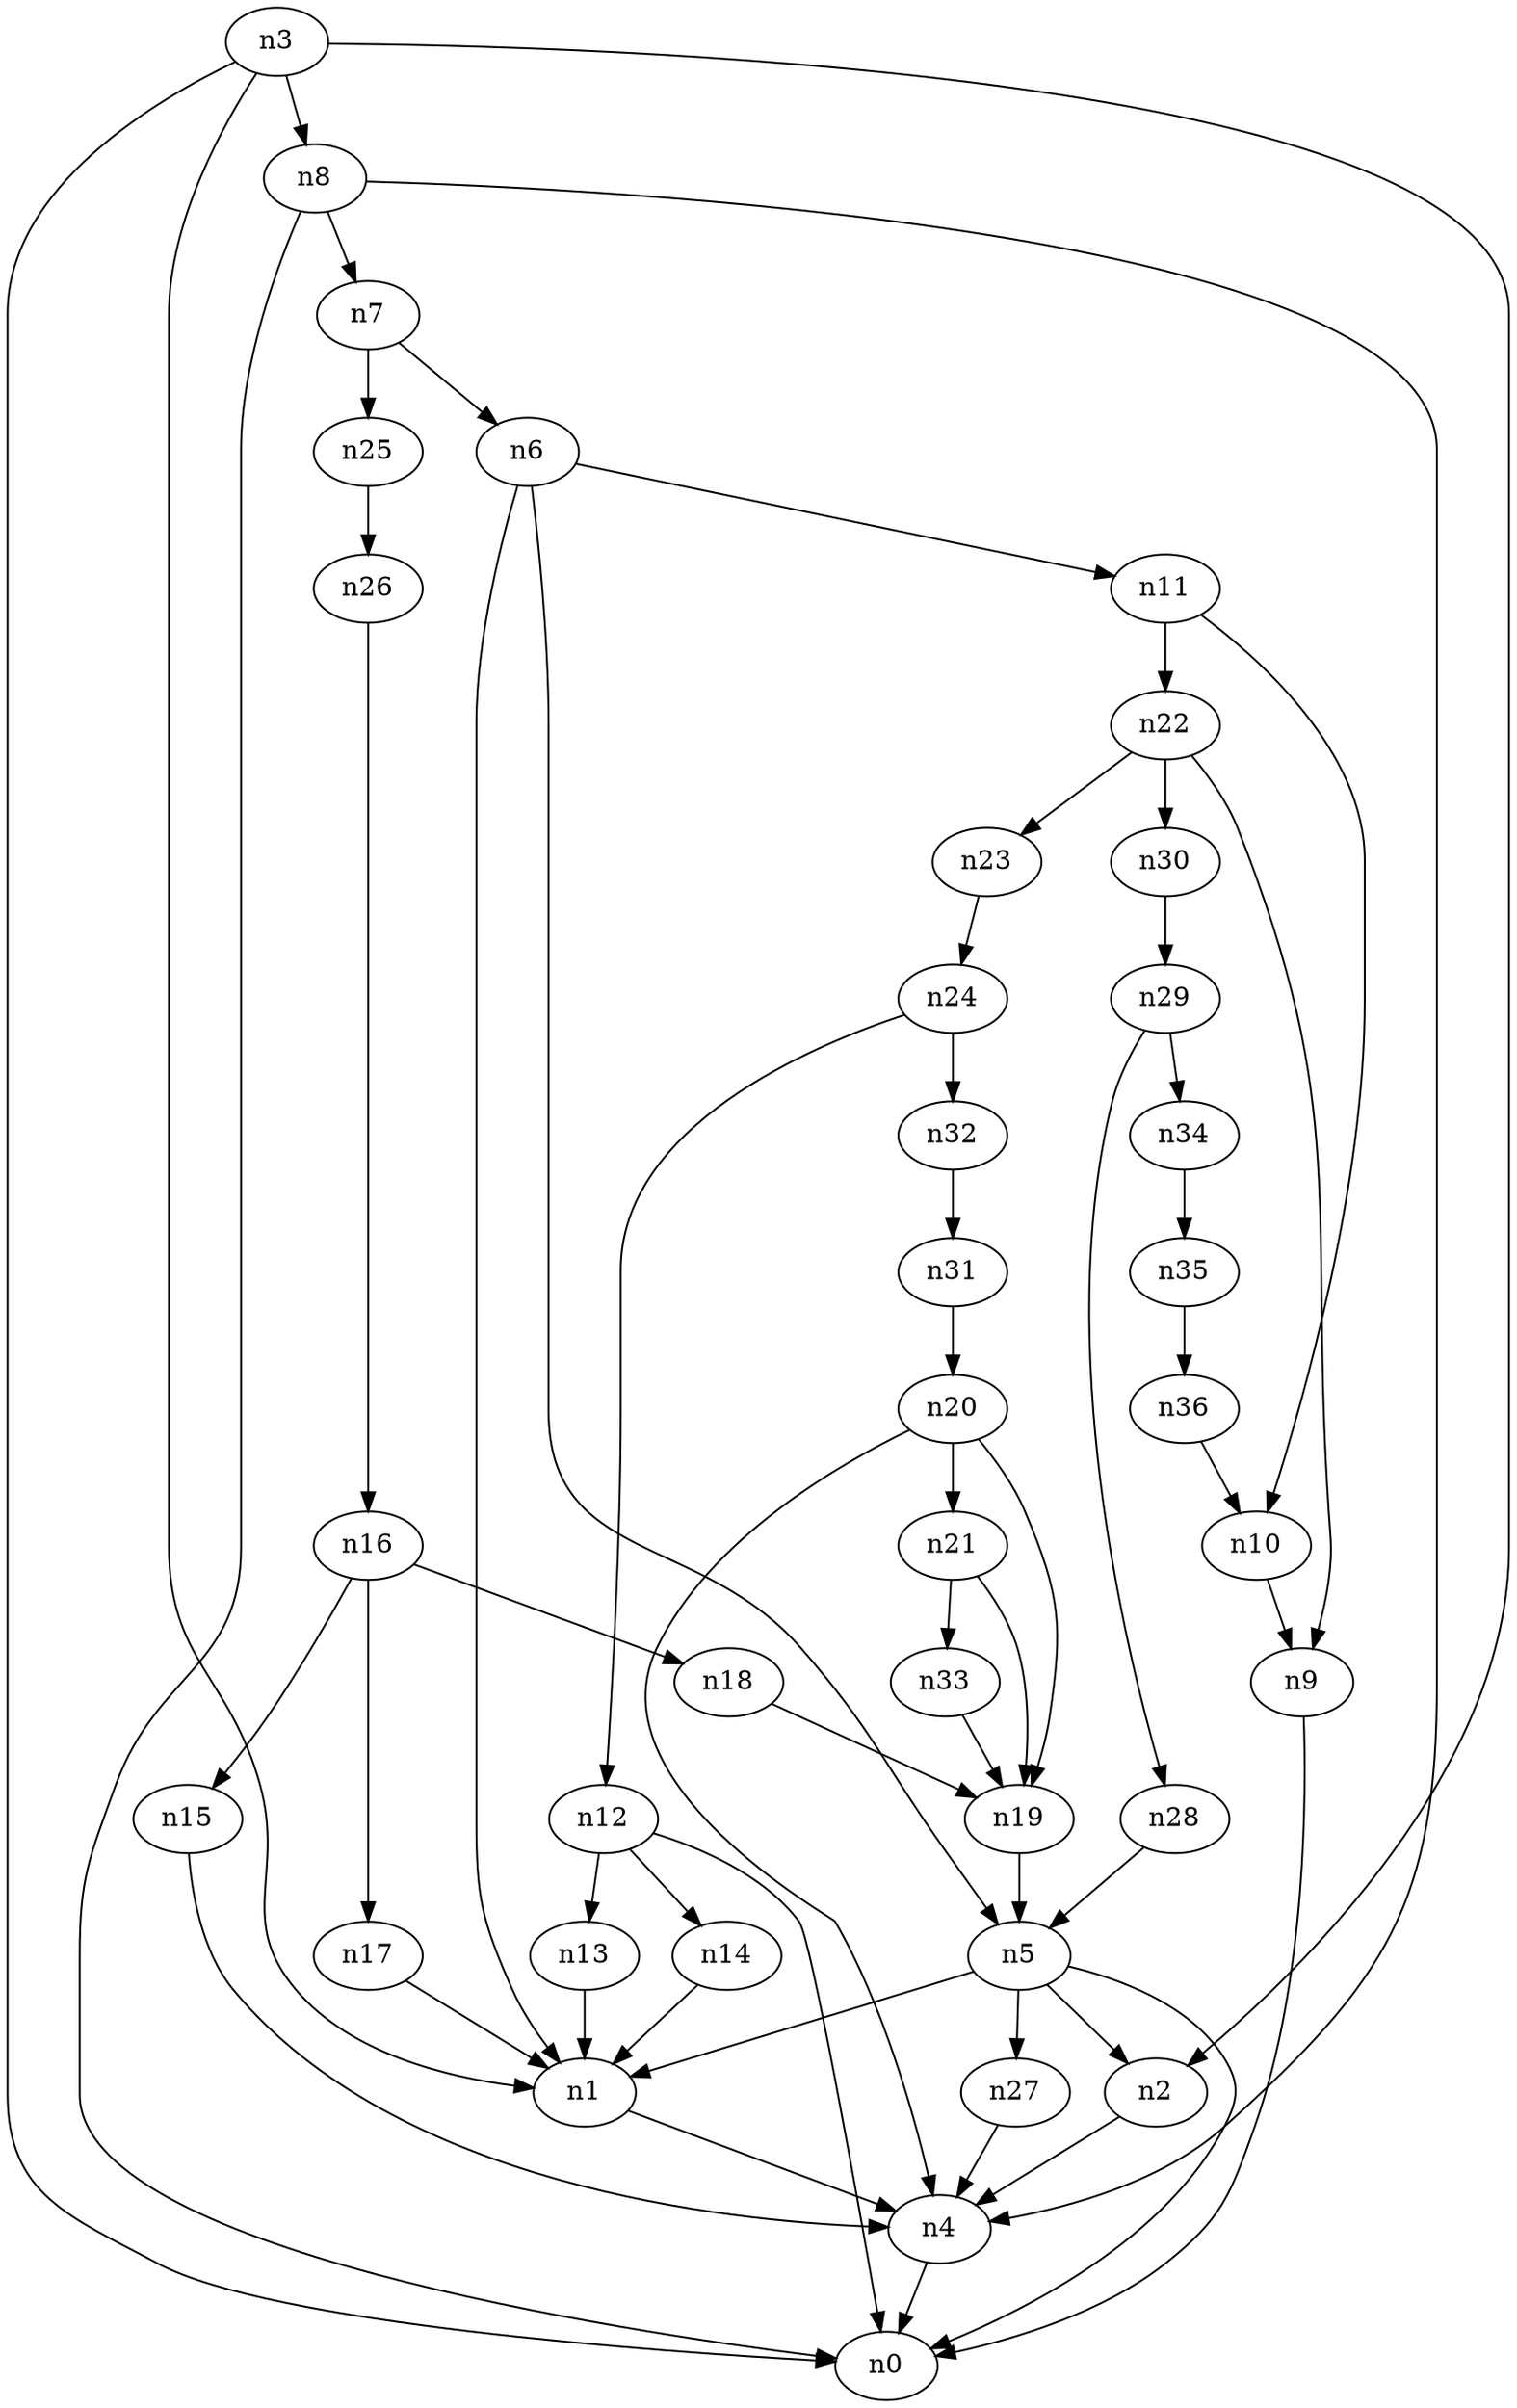 digraph G {
	n1 -> n4	 [_graphml_id=e4];
	n2 -> n4	 [_graphml_id=e7];
	n3 -> n0	 [_graphml_id=e0];
	n3 -> n1	 [_graphml_id=e3];
	n3 -> n2	 [_graphml_id=e6];
	n3 -> n8	 [_graphml_id=e34];
	n4 -> n0	 [_graphml_id=e1];
	n5 -> n0	 [_graphml_id=e2];
	n5 -> n1	 [_graphml_id=e5];
	n5 -> n2	 [_graphml_id=e8];
	n5 -> n27	 [_graphml_id=e43];
	n6 -> n1	 [_graphml_id=e9];
	n6 -> n5	 [_graphml_id=e54];
	n6 -> n11	 [_graphml_id=e16];
	n7 -> n6	 [_graphml_id=e10];
	n7 -> n25	 [_graphml_id=e39];
	n8 -> n0	 [_graphml_id=e12];
	n8 -> n4	 [_graphml_id=e22];
	n8 -> n7	 [_graphml_id=e11];
	n9 -> n0	 [_graphml_id=e13];
	n10 -> n9	 [_graphml_id=e14];
	n11 -> n10	 [_graphml_id=e15];
	n11 -> n22	 [_graphml_id=e44];
	n12 -> n0	 [_graphml_id=e17];
	n12 -> n13	 [_graphml_id=e18];
	n12 -> n14	 [_graphml_id=e21];
	n13 -> n1	 [_graphml_id=e19];
	n14 -> n1	 [_graphml_id=e20];
	n15 -> n4	 [_graphml_id=e23];
	n16 -> n15	 [_graphml_id=e24];
	n16 -> n17	 [_graphml_id=e25];
	n16 -> n18	 [_graphml_id=e27];
	n17 -> n1	 [_graphml_id=e26];
	n18 -> n19	 [_graphml_id=e28];
	n19 -> n5	 [_graphml_id=e29];
	n20 -> n4	 [_graphml_id=e31];
	n20 -> n19	 [_graphml_id=e30];
	n20 -> n21	 [_graphml_id=e32];
	n21 -> n19	 [_graphml_id=e33];
	n21 -> n33	 [_graphml_id=e52];
	n22 -> n9	 [_graphml_id=e35];
	n22 -> n23	 [_graphml_id=e36];
	n22 -> n30	 [_graphml_id=e48];
	n23 -> n24	 [_graphml_id=e37];
	n24 -> n12	 [_graphml_id=e38];
	n24 -> n32	 [_graphml_id=e51];
	n25 -> n26	 [_graphml_id=e40];
	n26 -> n16	 [_graphml_id=e41];
	n27 -> n4	 [_graphml_id=e42];
	n28 -> n5	 [_graphml_id=e45];
	n29 -> n28	 [_graphml_id=e46];
	n29 -> n34	 [_graphml_id=e55];
	n30 -> n29	 [_graphml_id=e47];
	n31 -> n20	 [_graphml_id=e49];
	n32 -> n31	 [_graphml_id=e50];
	n33 -> n19	 [_graphml_id=e53];
	n34 -> n35	 [_graphml_id=e56];
	n35 -> n36	 [_graphml_id=e57];
	n36 -> n10	 [_graphml_id=e58];
}
